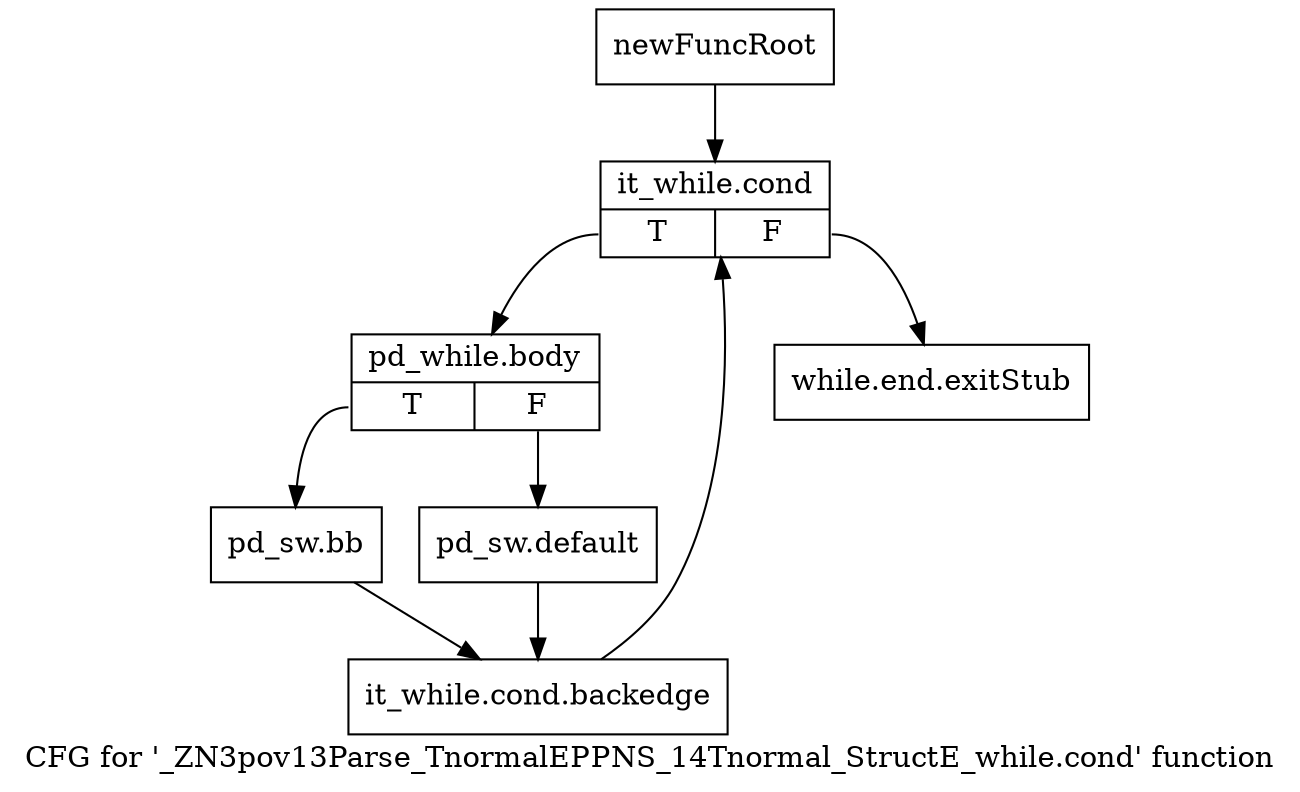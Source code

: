 digraph "CFG for '_ZN3pov13Parse_TnormalEPPNS_14Tnormal_StructE_while.cond' function" {
	label="CFG for '_ZN3pov13Parse_TnormalEPPNS_14Tnormal_StructE_while.cond' function";

	Node0x2848600 [shape=record,label="{newFuncRoot}"];
	Node0x2848600 -> Node0x2848a30;
	Node0x2848650 [shape=record,label="{while.end.exitStub}"];
	Node0x2848a30 [shape=record,label="{it_while.cond|{<s0>T|<s1>F}}"];
	Node0x2848a30:s0 -> Node0x2848a80;
	Node0x2848a30:s1 -> Node0x2848650;
	Node0x2848a80 [shape=record,label="{pd_while.body|{<s0>T|<s1>F}}"];
	Node0x2848a80:s0 -> Node0x2848b20;
	Node0x2848a80:s1 -> Node0x2848ad0;
	Node0x2848ad0 [shape=record,label="{pd_sw.default}"];
	Node0x2848ad0 -> Node0x2848b70;
	Node0x2848b20 [shape=record,label="{pd_sw.bb}"];
	Node0x2848b20 -> Node0x2848b70;
	Node0x2848b70 [shape=record,label="{it_while.cond.backedge}"];
	Node0x2848b70 -> Node0x2848a30;
}
